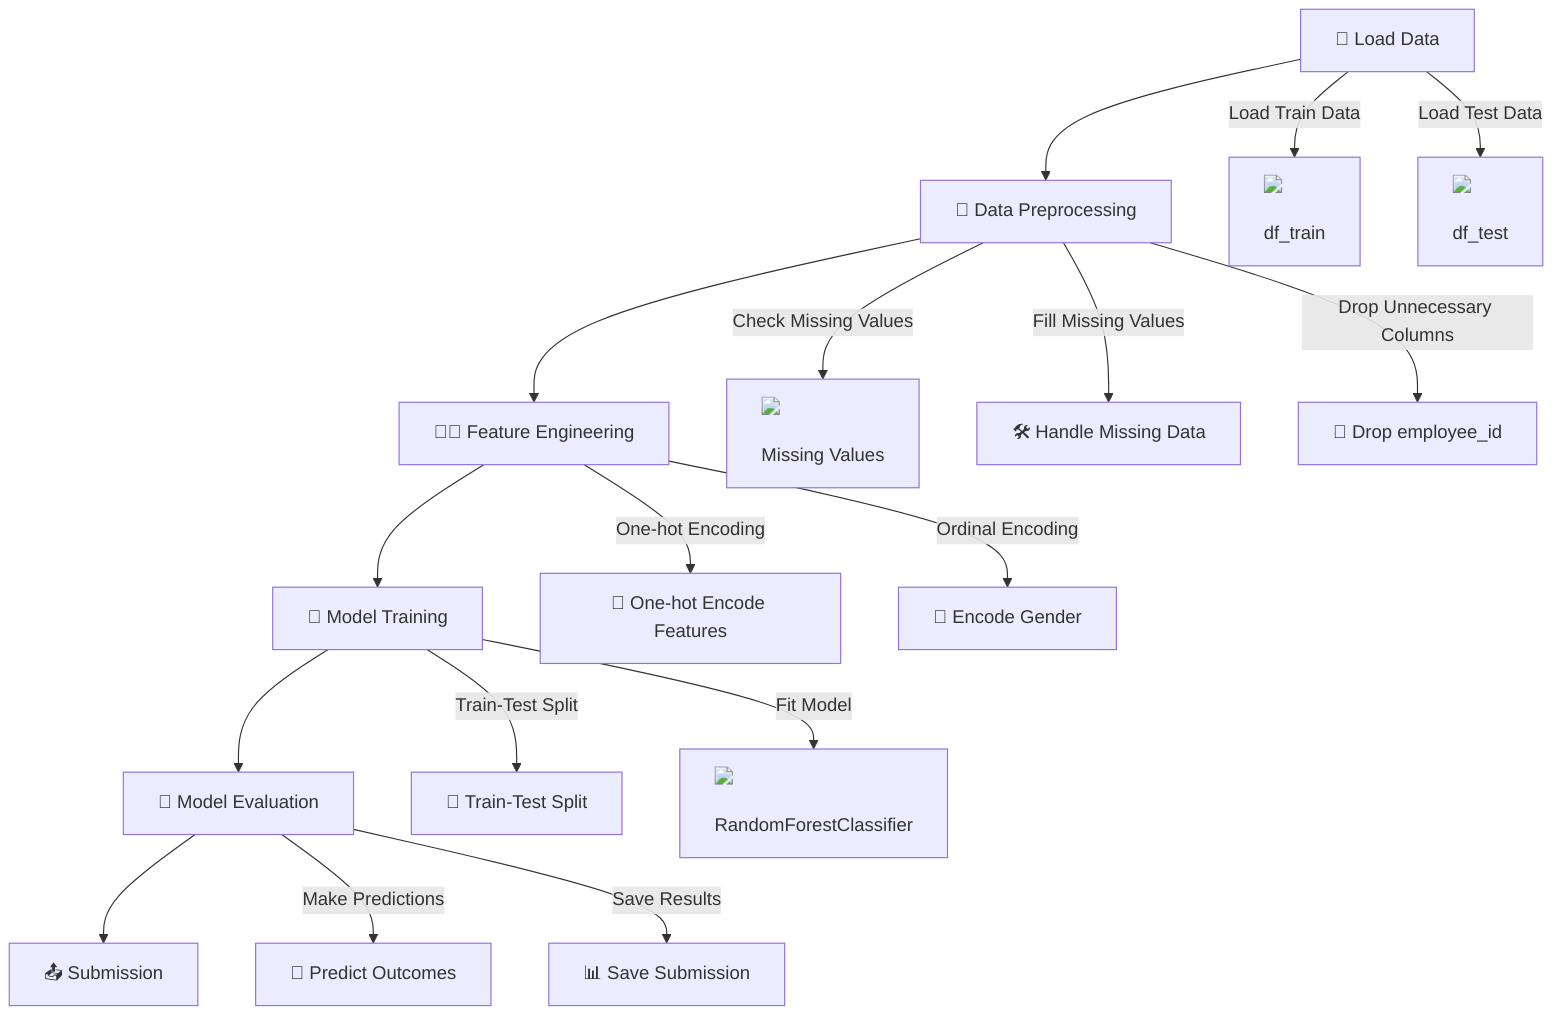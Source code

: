 flowchart TD
    A["📁 Load Data"] --> B["🧹 Data Preprocessing"]
    B --> C["🧑‍🏫 Feature Engineering"]
    C --> D["🧠 Model Training"]
    D --> E["📝 Model Evaluation"]
    E --> F["📤 Submission"]

    A -->|Load Train Data| G["<img src='icons/file.svg'/> <br/> df_train"]
    A -->|Load Test Data| H["<img src='icons/file.svg'/> <br/> df_test"]

    B -->|Check Missing Values| I["<img src='icons/table.svg'/> <br/> Missing Values"]
    B -->|Fill Missing Values| J["🛠️ Handle Missing Data"]
    B -->|Drop Unnecessary Columns| K["🧹 Drop employee_id"]

    C -->|One-hot Encoding| L["🔄 One-hot Encode Features"]
    C -->|Ordinal Encoding| M["🔢 Encode Gender"]

    D -->|Train-Test Split| N["🚦 Train-Test Split"]
    D -->|Fit Model| O["<img src='icons/brain.svg'/> <br/> RandomForestClassifier"]

    E -->|Make Predictions| P["🔮 Predict Outcomes"]
    E -->|Save Results| Q["📊 Save Submission"]